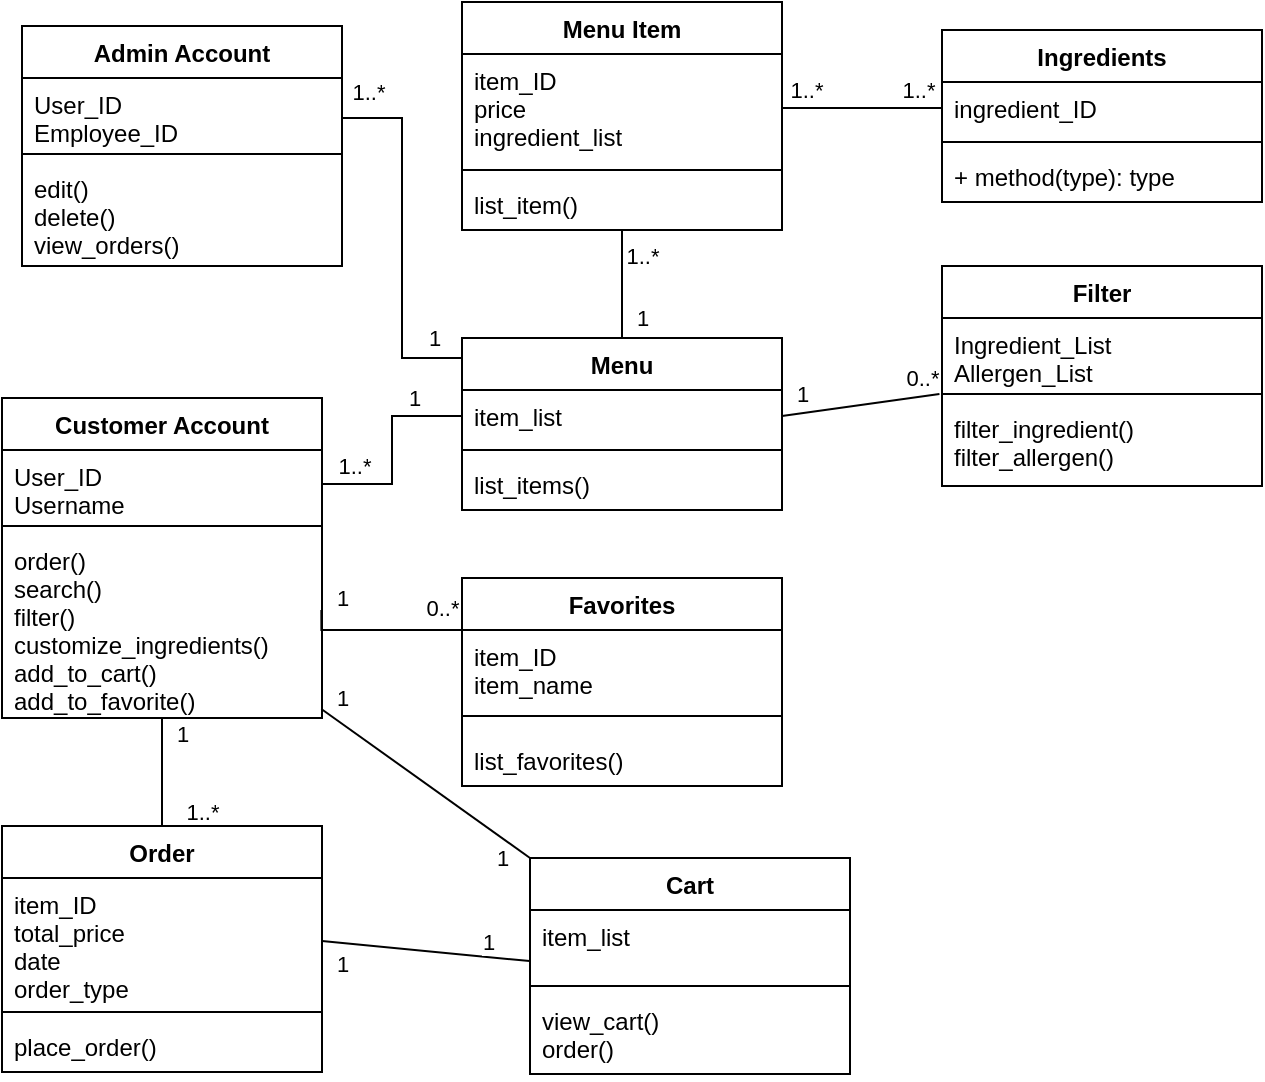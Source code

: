 <mxfile version="13.9.9" type="device"><diagram id="O2C0vGKLi4Ag_IPsGaSx" name="Page-1"><mxGraphModel dx="1395" dy="804" grid="0" gridSize="10" guides="1" tooltips="1" connect="1" arrows="1" fold="1" page="1" pageScale="1" pageWidth="827" pageHeight="1169" math="0" shadow="0"><root><mxCell id="0"/><mxCell id="1" parent="0"/><mxCell id="VR0hJkyFS3Dra_X7kK-r-1" value="Menu" style="swimlane;fontStyle=1;align=center;verticalAlign=top;childLayout=stackLayout;horizontal=1;startSize=26;horizontalStack=0;resizeParent=1;resizeParentMax=0;resizeLast=0;collapsible=1;marginBottom=0;" parent="1" vertex="1"><mxGeometry x="300" y="180" width="160" height="86" as="geometry"/></mxCell><mxCell id="VR0hJkyFS3Dra_X7kK-r-2" value="item_list" style="text;strokeColor=none;fillColor=none;align=left;verticalAlign=top;spacingLeft=4;spacingRight=4;overflow=hidden;rotatable=0;points=[[0,0.5],[1,0.5]];portConstraint=eastwest;" parent="VR0hJkyFS3Dra_X7kK-r-1" vertex="1"><mxGeometry y="26" width="160" height="26" as="geometry"/></mxCell><mxCell id="VR0hJkyFS3Dra_X7kK-r-3" value="" style="line;strokeWidth=1;fillColor=none;align=left;verticalAlign=middle;spacingTop=-1;spacingLeft=3;spacingRight=3;rotatable=0;labelPosition=right;points=[];portConstraint=eastwest;" parent="VR0hJkyFS3Dra_X7kK-r-1" vertex="1"><mxGeometry y="52" width="160" height="8" as="geometry"/></mxCell><mxCell id="VR0hJkyFS3Dra_X7kK-r-4" value="list_items()" style="text;strokeColor=none;fillColor=none;align=left;verticalAlign=top;spacingLeft=4;spacingRight=4;overflow=hidden;rotatable=0;points=[[0,0.5],[1,0.5]];portConstraint=eastwest;" parent="VR0hJkyFS3Dra_X7kK-r-1" vertex="1"><mxGeometry y="60" width="160" height="26" as="geometry"/></mxCell><mxCell id="VR0hJkyFS3Dra_X7kK-r-38" style="edgeStyle=orthogonalEdgeStyle;rounded=0;orthogonalLoop=1;jettySize=auto;html=1;endArrow=none;endFill=0;" parent="1" source="VR0hJkyFS3Dra_X7kK-r-5" target="VR0hJkyFS3Dra_X7kK-r-13" edge="1"><mxGeometry relative="1" as="geometry"/></mxCell><mxCell id="VR0hJkyFS3Dra_X7kK-r-39" value="1..*" style="edgeLabel;html=1;align=center;verticalAlign=middle;resizable=0;points=[];" parent="VR0hJkyFS3Dra_X7kK-r-38" vertex="1" connectable="0"><mxGeometry x="0.72" y="-1" relative="1" as="geometry"><mxPoint x="21" as="offset"/></mxGeometry></mxCell><mxCell id="VR0hJkyFS3Dra_X7kK-r-40" value="1" style="edgeLabel;html=1;align=center;verticalAlign=middle;resizable=0;points=[];" parent="VR0hJkyFS3Dra_X7kK-r-38" vertex="1" connectable="0"><mxGeometry x="-0.333" y="1" relative="1" as="geometry"><mxPoint x="9" y="-10" as="offset"/></mxGeometry></mxCell><mxCell id="VR0hJkyFS3Dra_X7kK-r-5" value="Customer Account" style="swimlane;fontStyle=1;align=center;verticalAlign=top;childLayout=stackLayout;horizontal=1;startSize=26;horizontalStack=0;resizeParent=1;resizeParentMax=0;resizeLast=0;collapsible=1;marginBottom=0;" parent="1" vertex="1"><mxGeometry x="70" y="210" width="160" height="160" as="geometry"/></mxCell><mxCell id="VR0hJkyFS3Dra_X7kK-r-6" value="User_ID&#10;Username" style="text;strokeColor=none;fillColor=none;align=left;verticalAlign=top;spacingLeft=4;spacingRight=4;overflow=hidden;rotatable=0;points=[[0,0.5],[1,0.5]];portConstraint=eastwest;" parent="VR0hJkyFS3Dra_X7kK-r-5" vertex="1"><mxGeometry y="26" width="160" height="34" as="geometry"/></mxCell><mxCell id="VR0hJkyFS3Dra_X7kK-r-7" value="" style="line;strokeWidth=1;fillColor=none;align=left;verticalAlign=middle;spacingTop=-1;spacingLeft=3;spacingRight=3;rotatable=0;labelPosition=right;points=[];portConstraint=eastwest;" parent="VR0hJkyFS3Dra_X7kK-r-5" vertex="1"><mxGeometry y="60" width="160" height="8" as="geometry"/></mxCell><mxCell id="VR0hJkyFS3Dra_X7kK-r-8" value="order()&#10;search()&#10;filter()&#10;customize_ingredients()&#10;add_to_cart()&#10;add_to_favorite()" style="text;strokeColor=none;fillColor=none;align=left;verticalAlign=top;spacingLeft=4;spacingRight=4;overflow=hidden;rotatable=0;points=[[0,0.5],[1,0.5]];portConstraint=eastwest;" parent="VR0hJkyFS3Dra_X7kK-r-5" vertex="1"><mxGeometry y="68" width="160" height="92" as="geometry"/></mxCell><mxCell id="VR0hJkyFS3Dra_X7kK-r-9" value="Admin Account" style="swimlane;fontStyle=1;align=center;verticalAlign=top;childLayout=stackLayout;horizontal=1;startSize=26;horizontalStack=0;resizeParent=1;resizeParentMax=0;resizeLast=0;collapsible=1;marginBottom=0;" parent="1" vertex="1"><mxGeometry x="80" y="24" width="160" height="120" as="geometry"><mxRectangle x="80" y="24" width="115" height="26" as="alternateBounds"/></mxGeometry></mxCell><mxCell id="VR0hJkyFS3Dra_X7kK-r-10" value="User_ID&#10;Employee_ID" style="text;strokeColor=none;fillColor=none;align=left;verticalAlign=top;spacingLeft=4;spacingRight=4;overflow=hidden;rotatable=0;points=[[0,0.5],[1,0.5]];portConstraint=eastwest;" parent="VR0hJkyFS3Dra_X7kK-r-9" vertex="1"><mxGeometry y="26" width="160" height="34" as="geometry"/></mxCell><mxCell id="VR0hJkyFS3Dra_X7kK-r-11" value="" style="line;strokeWidth=1;fillColor=none;align=left;verticalAlign=middle;spacingTop=-1;spacingLeft=3;spacingRight=3;rotatable=0;labelPosition=right;points=[];portConstraint=eastwest;" parent="VR0hJkyFS3Dra_X7kK-r-9" vertex="1"><mxGeometry y="60" width="160" height="8" as="geometry"/></mxCell><mxCell id="VR0hJkyFS3Dra_X7kK-r-12" value="edit()&#10;delete()&#10;view_orders()&#10;" style="text;strokeColor=none;fillColor=none;align=left;verticalAlign=top;spacingLeft=4;spacingRight=4;overflow=hidden;rotatable=0;points=[[0,0.5],[1,0.5]];portConstraint=eastwest;" parent="VR0hJkyFS3Dra_X7kK-r-9" vertex="1"><mxGeometry y="68" width="160" height="52" as="geometry"/></mxCell><mxCell id="VR0hJkyFS3Dra_X7kK-r-13" value="Order" style="swimlane;fontStyle=1;align=center;verticalAlign=top;childLayout=stackLayout;horizontal=1;startSize=26;horizontalStack=0;resizeParent=1;resizeParentMax=0;resizeLast=0;collapsible=1;marginBottom=0;" parent="1" vertex="1"><mxGeometry x="70" y="424" width="160" height="123" as="geometry"/></mxCell><mxCell id="VR0hJkyFS3Dra_X7kK-r-14" value="item_ID&#10;total_price&#10;date&#10;order_type" style="text;strokeColor=none;fillColor=none;align=left;verticalAlign=top;spacingLeft=4;spacingRight=4;overflow=hidden;rotatable=0;points=[[0,0.5],[1,0.5]];portConstraint=eastwest;" parent="VR0hJkyFS3Dra_X7kK-r-13" vertex="1"><mxGeometry y="26" width="160" height="63" as="geometry"/></mxCell><mxCell id="VR0hJkyFS3Dra_X7kK-r-15" value="" style="line;strokeWidth=1;fillColor=none;align=left;verticalAlign=middle;spacingTop=-1;spacingLeft=3;spacingRight=3;rotatable=0;labelPosition=right;points=[];portConstraint=eastwest;" parent="VR0hJkyFS3Dra_X7kK-r-13" vertex="1"><mxGeometry y="89" width="160" height="8" as="geometry"/></mxCell><mxCell id="VR0hJkyFS3Dra_X7kK-r-16" value="place_order()" style="text;strokeColor=none;fillColor=none;align=left;verticalAlign=top;spacingLeft=4;spacingRight=4;overflow=hidden;rotatable=0;points=[[0,0.5],[1,0.5]];portConstraint=eastwest;" parent="VR0hJkyFS3Dra_X7kK-r-13" vertex="1"><mxGeometry y="97" width="160" height="26" as="geometry"/></mxCell><mxCell id="VR0hJkyFS3Dra_X7kK-r-17" value="Ingredients" style="swimlane;fontStyle=1;align=center;verticalAlign=top;childLayout=stackLayout;horizontal=1;startSize=26;horizontalStack=0;resizeParent=1;resizeParentMax=0;resizeLast=0;collapsible=1;marginBottom=0;" parent="1" vertex="1"><mxGeometry x="540" y="26" width="160" height="86" as="geometry"/></mxCell><mxCell id="VR0hJkyFS3Dra_X7kK-r-18" value="ingredient_ID" style="text;strokeColor=none;fillColor=none;align=left;verticalAlign=top;spacingLeft=4;spacingRight=4;overflow=hidden;rotatable=0;points=[[0,0.5],[1,0.5]];portConstraint=eastwest;" parent="VR0hJkyFS3Dra_X7kK-r-17" vertex="1"><mxGeometry y="26" width="160" height="26" as="geometry"/></mxCell><mxCell id="VR0hJkyFS3Dra_X7kK-r-19" value="" style="line;strokeWidth=1;fillColor=none;align=left;verticalAlign=middle;spacingTop=-1;spacingLeft=3;spacingRight=3;rotatable=0;labelPosition=right;points=[];portConstraint=eastwest;" parent="VR0hJkyFS3Dra_X7kK-r-17" vertex="1"><mxGeometry y="52" width="160" height="8" as="geometry"/></mxCell><mxCell id="VR0hJkyFS3Dra_X7kK-r-20" value="+ method(type): type" style="text;strokeColor=none;fillColor=none;align=left;verticalAlign=top;spacingLeft=4;spacingRight=4;overflow=hidden;rotatable=0;points=[[0,0.5],[1,0.5]];portConstraint=eastwest;" parent="VR0hJkyFS3Dra_X7kK-r-17" vertex="1"><mxGeometry y="60" width="160" height="26" as="geometry"/></mxCell><mxCell id="VR0hJkyFS3Dra_X7kK-r-21" style="edgeStyle=orthogonalEdgeStyle;rounded=0;orthogonalLoop=1;jettySize=auto;html=1;entryX=0;entryY=0.5;entryDx=0;entryDy=0;endArrow=none;endFill=0;" parent="1" source="VR0hJkyFS3Dra_X7kK-r-6" target="VR0hJkyFS3Dra_X7kK-r-2" edge="1"><mxGeometry relative="1" as="geometry"/></mxCell><mxCell id="VR0hJkyFS3Dra_X7kK-r-22" value="1" style="edgeLabel;html=1;align=center;verticalAlign=middle;resizable=0;points=[];" parent="VR0hJkyFS3Dra_X7kK-r-21" vertex="1" connectable="0"><mxGeometry x="0.333" y="2" relative="1" as="geometry"><mxPoint x="10" y="-7" as="offset"/></mxGeometry></mxCell><mxCell id="VR0hJkyFS3Dra_X7kK-r-23" value="1..*" style="edgeLabel;html=1;align=center;verticalAlign=middle;resizable=0;points=[];" parent="VR0hJkyFS3Dra_X7kK-r-21" vertex="1" connectable="0"><mxGeometry x="-0.774" y="1" relative="1" as="geometry"><mxPoint x="3.26" y="-8" as="offset"/></mxGeometry></mxCell><mxCell id="VR0hJkyFS3Dra_X7kK-r-31" style="edgeStyle=orthogonalEdgeStyle;rounded=0;orthogonalLoop=1;jettySize=auto;html=1;entryX=0.5;entryY=0;entryDx=0;entryDy=0;endArrow=none;endFill=0;" parent="1" source="VR0hJkyFS3Dra_X7kK-r-24" target="VR0hJkyFS3Dra_X7kK-r-1" edge="1"><mxGeometry relative="1" as="geometry"/></mxCell><mxCell id="VR0hJkyFS3Dra_X7kK-r-32" value="1" style="edgeLabel;html=1;align=center;verticalAlign=middle;resizable=0;points=[];" parent="VR0hJkyFS3Dra_X7kK-r-31" vertex="1" connectable="0"><mxGeometry x="0.527" relative="1" as="geometry"><mxPoint x="10" y="2.67" as="offset"/></mxGeometry></mxCell><mxCell id="VR0hJkyFS3Dra_X7kK-r-33" value="1..*" style="edgeLabel;html=1;align=center;verticalAlign=middle;resizable=0;points=[];" parent="VR0hJkyFS3Dra_X7kK-r-31" vertex="1" connectable="0"><mxGeometry x="-0.52" relative="1" as="geometry"><mxPoint x="10" as="offset"/></mxGeometry></mxCell><mxCell id="VR0hJkyFS3Dra_X7kK-r-24" value="Menu Item" style="swimlane;fontStyle=1;align=center;verticalAlign=top;childLayout=stackLayout;horizontal=1;startSize=26;horizontalStack=0;resizeParent=1;resizeParentMax=0;resizeLast=0;collapsible=1;marginBottom=0;" parent="1" vertex="1"><mxGeometry x="300" y="12" width="160" height="114" as="geometry"/></mxCell><mxCell id="VR0hJkyFS3Dra_X7kK-r-25" value="item_ID&#10;price&#10;ingredient_list" style="text;strokeColor=none;fillColor=none;align=left;verticalAlign=top;spacingLeft=4;spacingRight=4;overflow=hidden;rotatable=0;points=[[0,0.5],[1,0.5]];portConstraint=eastwest;" parent="VR0hJkyFS3Dra_X7kK-r-24" vertex="1"><mxGeometry y="26" width="160" height="54" as="geometry"/></mxCell><mxCell id="VR0hJkyFS3Dra_X7kK-r-26" value="" style="line;strokeWidth=1;fillColor=none;align=left;verticalAlign=middle;spacingTop=-1;spacingLeft=3;spacingRight=3;rotatable=0;labelPosition=right;points=[];portConstraint=eastwest;" parent="VR0hJkyFS3Dra_X7kK-r-24" vertex="1"><mxGeometry y="80" width="160" height="8" as="geometry"/></mxCell><mxCell id="VR0hJkyFS3Dra_X7kK-r-27" value="list_item()" style="text;strokeColor=none;fillColor=none;align=left;verticalAlign=top;spacingLeft=4;spacingRight=4;overflow=hidden;rotatable=0;points=[[0,0.5],[1,0.5]];portConstraint=eastwest;" parent="VR0hJkyFS3Dra_X7kK-r-24" vertex="1"><mxGeometry y="88" width="160" height="26" as="geometry"/></mxCell><mxCell id="VR0hJkyFS3Dra_X7kK-r-28" style="edgeStyle=orthogonalEdgeStyle;rounded=0;orthogonalLoop=1;jettySize=auto;html=1;endArrow=none;endFill=0;exitX=1;exitY=0.5;exitDx=0;exitDy=0;" parent="1" source="VR0hJkyFS3Dra_X7kK-r-10" edge="1"><mxGeometry relative="1" as="geometry"><mxPoint x="300" y="190" as="targetPoint"/><Array as="points"><mxPoint x="240" y="70"/><mxPoint x="270" y="70"/><mxPoint x="270" y="190"/></Array></mxGeometry></mxCell><mxCell id="VR0hJkyFS3Dra_X7kK-r-29" value="1" style="edgeLabel;html=1;align=center;verticalAlign=middle;resizable=0;points=[];" parent="VR0hJkyFS3Dra_X7kK-r-28" vertex="1" connectable="0"><mxGeometry x="0.774" y="2" relative="1" as="geometry"><mxPoint x="6.62" y="-8" as="offset"/></mxGeometry></mxCell><mxCell id="VR0hJkyFS3Dra_X7kK-r-30" value="1..*" style="edgeLabel;html=1;align=center;verticalAlign=middle;resizable=0;points=[];" parent="VR0hJkyFS3Dra_X7kK-r-28" vertex="1" connectable="0"><mxGeometry x="-0.823" y="2" relative="1" as="geometry"><mxPoint y="-11.03" as="offset"/></mxGeometry></mxCell><mxCell id="VR0hJkyFS3Dra_X7kK-r-34" style="edgeStyle=orthogonalEdgeStyle;rounded=0;orthogonalLoop=1;jettySize=auto;html=1;entryX=0;entryY=0.5;entryDx=0;entryDy=0;endArrow=none;endFill=0;" parent="1" source="VR0hJkyFS3Dra_X7kK-r-25" target="VR0hJkyFS3Dra_X7kK-r-18" edge="1"><mxGeometry relative="1" as="geometry"/></mxCell><mxCell id="VR0hJkyFS3Dra_X7kK-r-35" value="1..*" style="edgeLabel;html=1;align=center;verticalAlign=middle;resizable=0;points=[];" parent="VR0hJkyFS3Dra_X7kK-r-34" vertex="1" connectable="0"><mxGeometry x="-0.647" y="3" relative="1" as="geometry"><mxPoint x="-2.22" y="-6" as="offset"/></mxGeometry></mxCell><mxCell id="VR0hJkyFS3Dra_X7kK-r-36" value="1..*" style="edgeLabel;html=1;align=center;verticalAlign=middle;resizable=0;points=[];" parent="VR0hJkyFS3Dra_X7kK-r-34" vertex="1" connectable="0"><mxGeometry x="0.614" y="1" relative="1" as="geometry"><mxPoint x="3.61" y="-8" as="offset"/></mxGeometry></mxCell><mxCell id="VR0hJkyFS3Dra_X7kK-r-41" value="Favorites" style="swimlane;fontStyle=1;align=center;verticalAlign=top;childLayout=stackLayout;horizontal=1;startSize=26;horizontalStack=0;resizeParent=1;resizeParentMax=0;resizeLast=0;collapsible=1;marginBottom=0;" parent="1" vertex="1"><mxGeometry x="300" y="300" width="160" height="104" as="geometry"/></mxCell><mxCell id="VR0hJkyFS3Dra_X7kK-r-42" value="item_ID&#10;item_name" style="text;strokeColor=none;fillColor=none;align=left;verticalAlign=top;spacingLeft=4;spacingRight=4;overflow=hidden;rotatable=0;points=[[0,0.5],[1,0.5]];portConstraint=eastwest;" parent="VR0hJkyFS3Dra_X7kK-r-41" vertex="1"><mxGeometry y="26" width="160" height="34" as="geometry"/></mxCell><mxCell id="VR0hJkyFS3Dra_X7kK-r-43" value="" style="line;strokeWidth=1;fillColor=none;align=left;verticalAlign=middle;spacingTop=-1;spacingLeft=3;spacingRight=3;rotatable=0;labelPosition=right;points=[];portConstraint=eastwest;" parent="VR0hJkyFS3Dra_X7kK-r-41" vertex="1"><mxGeometry y="60" width="160" height="18" as="geometry"/></mxCell><mxCell id="VR0hJkyFS3Dra_X7kK-r-44" value="list_favorites()" style="text;strokeColor=none;fillColor=none;align=left;verticalAlign=top;spacingLeft=4;spacingRight=4;overflow=hidden;rotatable=0;points=[[0,0.5],[1,0.5]];portConstraint=eastwest;" parent="VR0hJkyFS3Dra_X7kK-r-41" vertex="1"><mxGeometry y="78" width="160" height="26" as="geometry"/></mxCell><mxCell id="VR0hJkyFS3Dra_X7kK-r-46" style="edgeStyle=orthogonalEdgeStyle;rounded=0;orthogonalLoop=1;jettySize=auto;html=1;entryX=0;entryY=0.25;entryDx=0;entryDy=0;endArrow=none;endFill=0;exitX=0.998;exitY=0.413;exitDx=0;exitDy=0;exitPerimeter=0;" parent="1" source="VR0hJkyFS3Dra_X7kK-r-8" target="VR0hJkyFS3Dra_X7kK-r-41" edge="1"><mxGeometry relative="1" as="geometry"><Array as="points"><mxPoint x="230" y="326"/></Array></mxGeometry></mxCell><mxCell id="VR0hJkyFS3Dra_X7kK-r-47" value="0..*" style="edgeLabel;html=1;align=center;verticalAlign=middle;resizable=0;points=[];" parent="VR0hJkyFS3Dra_X7kK-r-46" vertex="1" connectable="0"><mxGeometry x="0.854" y="3" relative="1" as="geometry"><mxPoint x="-4.21" y="-8.5" as="offset"/></mxGeometry></mxCell><mxCell id="VR0hJkyFS3Dra_X7kK-r-48" value="1" style="edgeLabel;html=1;align=center;verticalAlign=middle;resizable=0;points=[];" parent="VR0hJkyFS3Dra_X7kK-r-46" vertex="1" connectable="0"><mxGeometry x="-0.753" y="1" relative="1" as="geometry"><mxPoint x="10.31" y="-15" as="offset"/></mxGeometry></mxCell><mxCell id="BeZAlHJlaTED5IKFECx2-1" value="Cart" style="swimlane;fontStyle=1;align=center;verticalAlign=top;childLayout=stackLayout;horizontal=1;startSize=26;horizontalStack=0;resizeParent=1;resizeParentMax=0;resizeLast=0;collapsible=1;marginBottom=0;" vertex="1" parent="1"><mxGeometry x="334" y="440" width="160" height="108" as="geometry"/></mxCell><mxCell id="BeZAlHJlaTED5IKFECx2-2" value="item_list" style="text;strokeColor=none;fillColor=none;align=left;verticalAlign=top;spacingLeft=4;spacingRight=4;overflow=hidden;rotatable=0;points=[[0,0.5],[1,0.5]];portConstraint=eastwest;" vertex="1" parent="BeZAlHJlaTED5IKFECx2-1"><mxGeometry y="26" width="160" height="34" as="geometry"/></mxCell><mxCell id="BeZAlHJlaTED5IKFECx2-3" value="" style="line;strokeWidth=1;fillColor=none;align=left;verticalAlign=middle;spacingTop=-1;spacingLeft=3;spacingRight=3;rotatable=0;labelPosition=right;points=[];portConstraint=eastwest;" vertex="1" parent="BeZAlHJlaTED5IKFECx2-1"><mxGeometry y="60" width="160" height="8" as="geometry"/></mxCell><mxCell id="BeZAlHJlaTED5IKFECx2-4" value="view_cart()&#10;order()" style="text;strokeColor=none;fillColor=none;align=left;verticalAlign=top;spacingLeft=4;spacingRight=4;overflow=hidden;rotatable=0;points=[[0,0.5],[1,0.5]];portConstraint=eastwest;" vertex="1" parent="BeZAlHJlaTED5IKFECx2-1"><mxGeometry y="68" width="160" height="40" as="geometry"/></mxCell><mxCell id="BeZAlHJlaTED5IKFECx2-5" value="" style="endArrow=none;html=1;exitX=0.998;exitY=0.951;exitDx=0;exitDy=0;exitPerimeter=0;entryX=0;entryY=0;entryDx=0;entryDy=0;" edge="1" parent="1" source="VR0hJkyFS3Dra_X7kK-r-8" target="BeZAlHJlaTED5IKFECx2-1"><mxGeometry width="50" height="50" relative="1" as="geometry"><mxPoint x="290" y="410" as="sourcePoint"/><mxPoint x="340" y="360" as="targetPoint"/></mxGeometry></mxCell><mxCell id="BeZAlHJlaTED5IKFECx2-6" value="1" style="edgeLabel;html=1;align=center;verticalAlign=middle;resizable=0;points=[];" vertex="1" connectable="0" parent="BeZAlHJlaTED5IKFECx2-5"><mxGeometry x="-0.193" relative="1" as="geometry"><mxPoint x="48.31" y="44.5" as="offset"/></mxGeometry></mxCell><mxCell id="BeZAlHJlaTED5IKFECx2-7" value="1" style="edgeLabel;html=1;align=center;verticalAlign=middle;resizable=0;points=[];" vertex="1" connectable="0" parent="BeZAlHJlaTED5IKFECx2-5"><mxGeometry x="0.034" y="-2" relative="1" as="geometry"><mxPoint x="-42.45" y="-45.64" as="offset"/></mxGeometry></mxCell><mxCell id="BeZAlHJlaTED5IKFECx2-8" value="" style="endArrow=none;html=1;exitX=1;exitY=0.5;exitDx=0;exitDy=0;entryX=-0.001;entryY=0.751;entryDx=0;entryDy=0;entryPerimeter=0;" edge="1" parent="1" source="VR0hJkyFS3Dra_X7kK-r-14" target="BeZAlHJlaTED5IKFECx2-2"><mxGeometry width="50" height="50" relative="1" as="geometry"><mxPoint x="310" y="600" as="sourcePoint"/><mxPoint x="360" y="550" as="targetPoint"/></mxGeometry></mxCell><mxCell id="BeZAlHJlaTED5IKFECx2-9" value="1" style="edgeLabel;html=1;align=center;verticalAlign=middle;resizable=0;points=[];" vertex="1" connectable="0" parent="BeZAlHJlaTED5IKFECx2-8"><mxGeometry x="-0.308" y="2" relative="1" as="geometry"><mxPoint x="-26.12" y="9.96" as="offset"/></mxGeometry></mxCell><mxCell id="BeZAlHJlaTED5IKFECx2-10" value="1" style="edgeLabel;html=1;align=center;verticalAlign=middle;resizable=0;points=[];" vertex="1" connectable="0" parent="BeZAlHJlaTED5IKFECx2-8"><mxGeometry x="0.488" relative="1" as="geometry"><mxPoint x="5.44" y="-7.39" as="offset"/></mxGeometry></mxCell><mxCell id="BeZAlHJlaTED5IKFECx2-11" value="Filter" style="swimlane;fontStyle=1;align=center;verticalAlign=top;childLayout=stackLayout;horizontal=1;startSize=26;horizontalStack=0;resizeParent=1;resizeParentMax=0;resizeLast=0;collapsible=1;marginBottom=0;" vertex="1" parent="1"><mxGeometry x="540" y="144" width="160" height="110" as="geometry"/></mxCell><mxCell id="BeZAlHJlaTED5IKFECx2-12" value="Ingredient_List&#10;Allergen_List" style="text;strokeColor=none;fillColor=none;align=left;verticalAlign=top;spacingLeft=4;spacingRight=4;overflow=hidden;rotatable=0;points=[[0,0.5],[1,0.5]];portConstraint=eastwest;" vertex="1" parent="BeZAlHJlaTED5IKFECx2-11"><mxGeometry y="26" width="160" height="34" as="geometry"/></mxCell><mxCell id="BeZAlHJlaTED5IKFECx2-13" value="" style="line;strokeWidth=1;fillColor=none;align=left;verticalAlign=middle;spacingTop=-1;spacingLeft=3;spacingRight=3;rotatable=0;labelPosition=right;points=[];portConstraint=eastwest;" vertex="1" parent="BeZAlHJlaTED5IKFECx2-11"><mxGeometry y="60" width="160" height="8" as="geometry"/></mxCell><mxCell id="BeZAlHJlaTED5IKFECx2-14" value="filter_ingredient()&#10;filter_allergen()" style="text;strokeColor=none;fillColor=none;align=left;verticalAlign=top;spacingLeft=4;spacingRight=4;overflow=hidden;rotatable=0;points=[[0,0.5],[1,0.5]];portConstraint=eastwest;" vertex="1" parent="BeZAlHJlaTED5IKFECx2-11"><mxGeometry y="68" width="160" height="42" as="geometry"/></mxCell><mxCell id="BeZAlHJlaTED5IKFECx2-16" value="" style="endArrow=none;html=1;exitX=1;exitY=0.5;exitDx=0;exitDy=0;entryX=-0.008;entryY=1.118;entryDx=0;entryDy=0;entryPerimeter=0;" edge="1" parent="1" source="VR0hJkyFS3Dra_X7kK-r-2" target="BeZAlHJlaTED5IKFECx2-12"><mxGeometry width="50" height="50" relative="1" as="geometry"><mxPoint x="760" y="380" as="sourcePoint"/><mxPoint x="810" y="330" as="targetPoint"/></mxGeometry></mxCell><mxCell id="BeZAlHJlaTED5IKFECx2-17" value="1" style="edgeLabel;html=1;align=center;verticalAlign=middle;resizable=0;points=[];" vertex="1" connectable="0" parent="BeZAlHJlaTED5IKFECx2-16"><mxGeometry x="-0.318" y="-1" relative="1" as="geometry"><mxPoint x="-17.37" y="-8.23" as="offset"/></mxGeometry></mxCell><mxCell id="BeZAlHJlaTED5IKFECx2-18" value="0..*" style="edgeLabel;html=1;align=center;verticalAlign=middle;resizable=0;points=[];" vertex="1" connectable="0" parent="BeZAlHJlaTED5IKFECx2-16"><mxGeometry x="0.398" y="1" relative="1" as="geometry"><mxPoint x="15.14" y="-10.33" as="offset"/></mxGeometry></mxCell></root></mxGraphModel></diagram></mxfile>